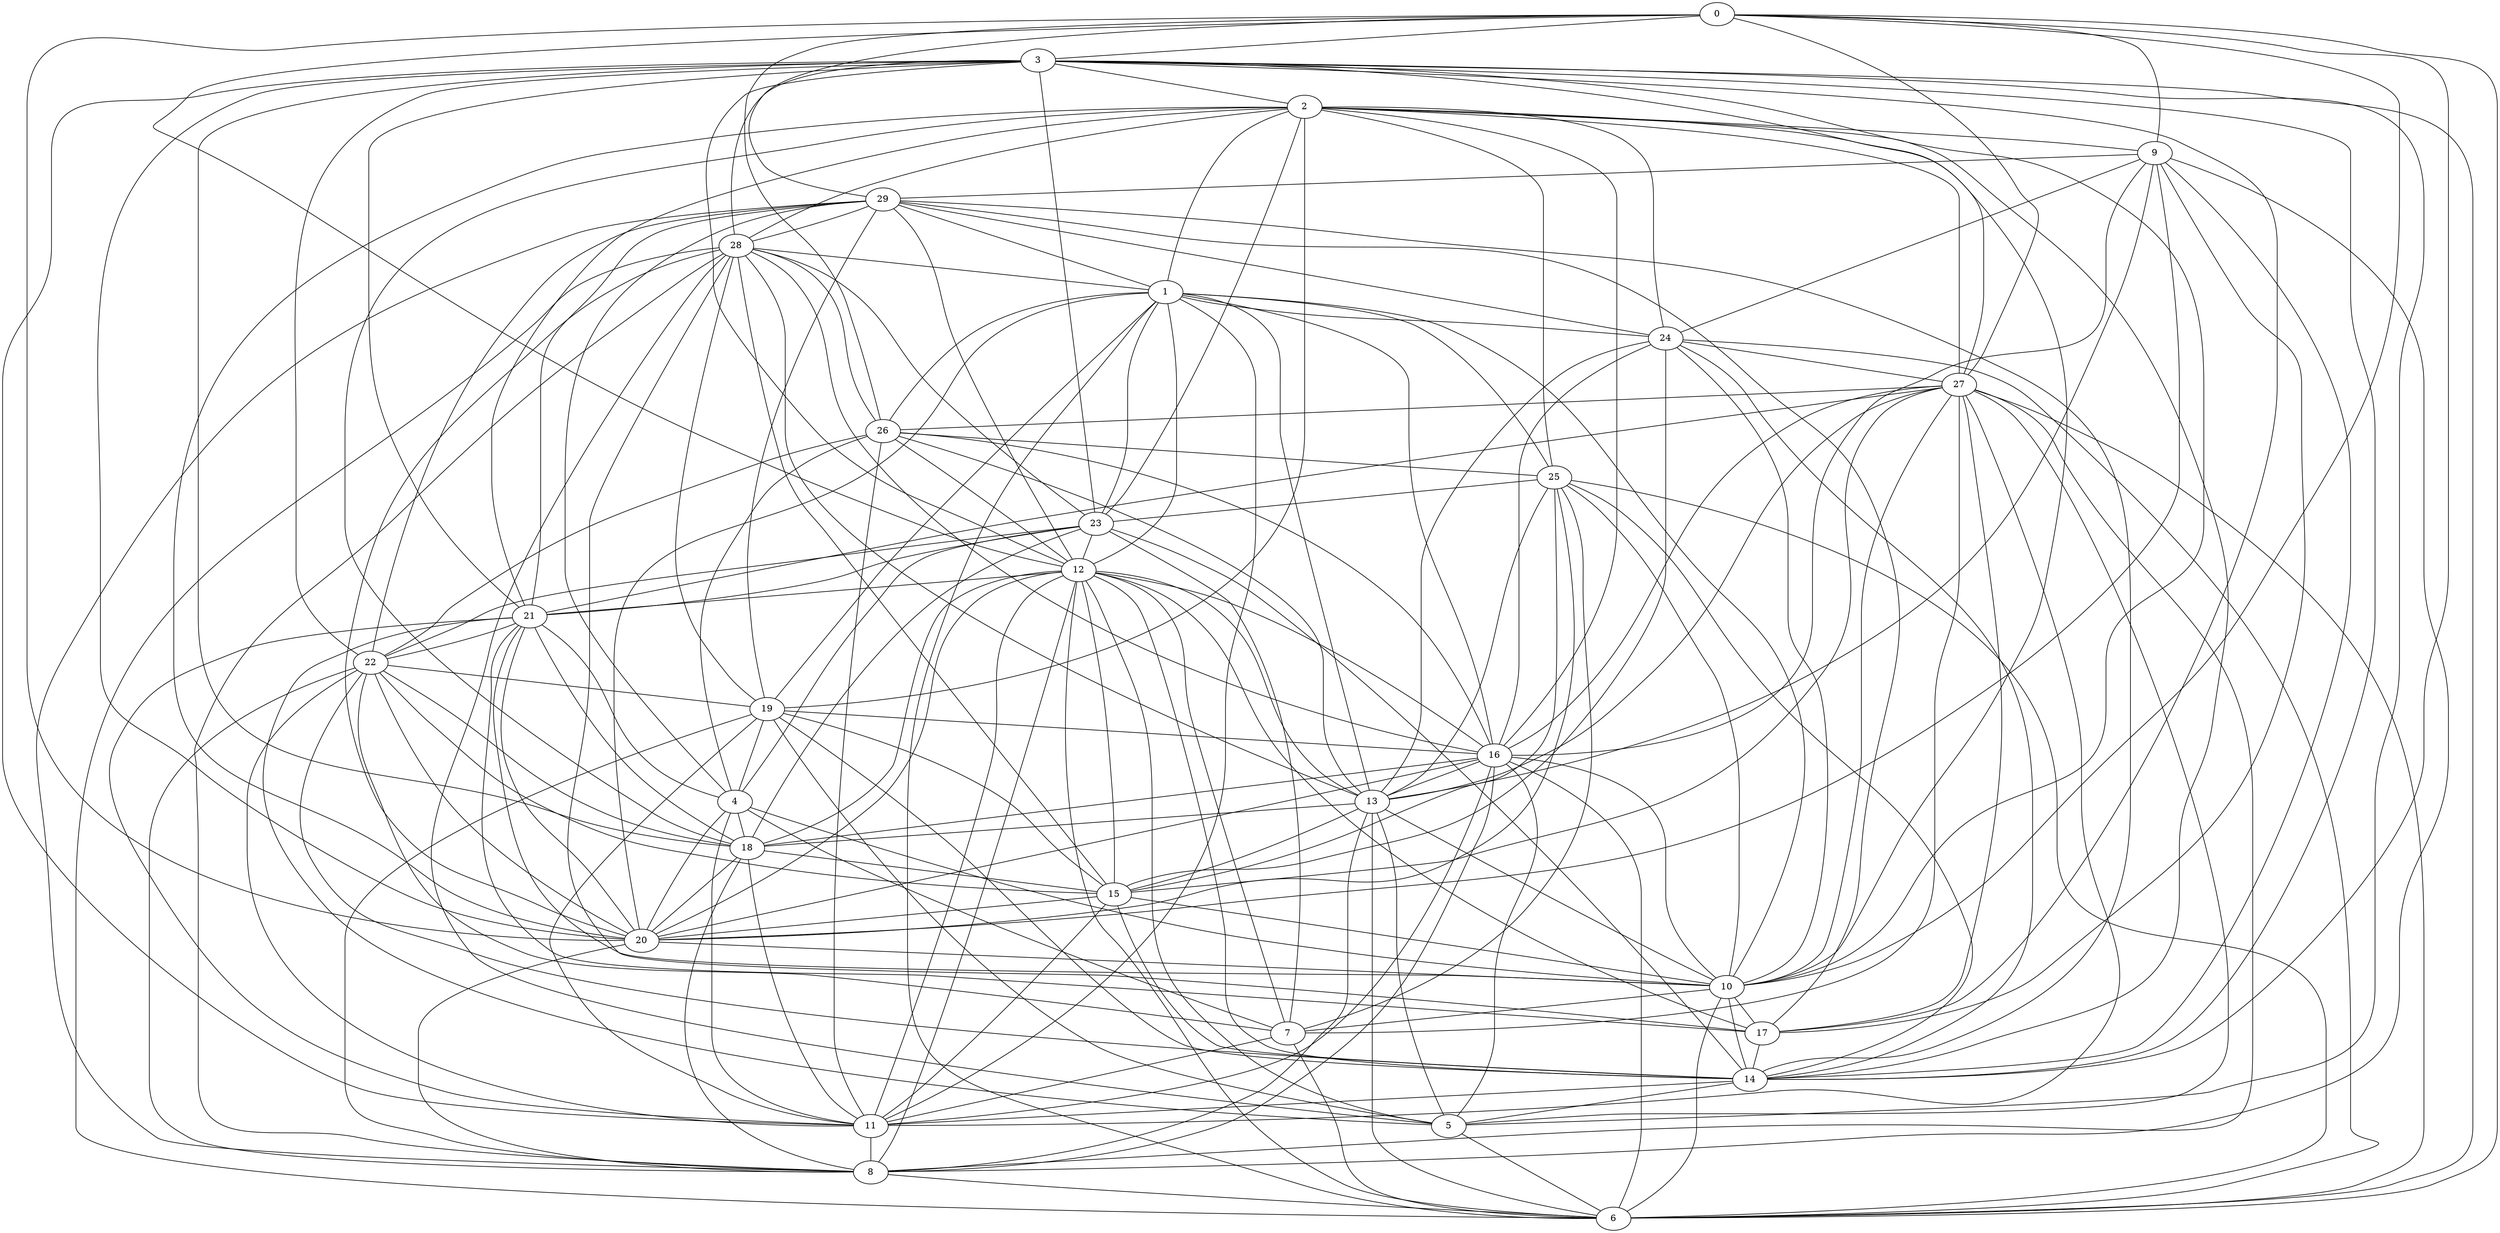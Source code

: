 strict graph G {
0;
1;
2;
3;
4;
5;
6;
7;
8;
9;
10;
11;
12;
13;
14;
15;
16;
17;
18;
19;
20;
21;
22;
23;
24;
25;
26;
27;
28;
29;
28 -- 6;
0 -- 20;
23 -- 7;
13 -- 25;
27 -- 3;
15 -- 13;
12 -- 26;
27 -- 8;
25 -- 10;
10 -- 2;
20 -- 3;
20 -- 22;
5 -- 27;
9 -- 16;
16 -- 13;
20 -- 18;
18 -- 2;
27 -- 6;
24 -- 2;
28 -- 1;
29 -- 24;
25 -- 1;
1 -- 6;
5 -- 6;
2 -- 21;
18 -- 22;
6 -- 10;
15 -- 24;
7 -- 27;
14 -- 9;
26 -- 1;
2 -- 9;
29 -- 8;
26 -- 0;
25 -- 23;
16 -- 6;
1 -- 13;
11 -- 3;
29 -- 1;
12 -- 20;
19 -- 11;
26 -- 16;
5 -- 21;
23 -- 12;
12 -- 11;
13 -- 12;
14 -- 5;
18 -- 23;
1 -- 11;
26 -- 25;
4 -- 7;
4 -- 10;
15 -- 25;
24 -- 27;
27 -- 26;
1 -- 12;
22 -- 14;
21 -- 27;
8 -- 6;
10 -- 21;
8 -- 9;
4 -- 11;
16 -- 1;
1 -- 24;
27 -- 0;
14 -- 0;
21 -- 23;
19 -- 16;
7 -- 6;
0 -- 12;
29 -- 22;
10 -- 13;
29 -- 4;
4 -- 18;
12 -- 6;
26 -- 13;
10 -- 7;
0 -- 3;
11 -- 27;
28 -- 3;
27 -- 10;
18 -- 16;
11 -- 8;
20 -- 10;
14 -- 25;
28 -- 19;
8 -- 13;
22 -- 23;
7 -- 25;
22 -- 26;
21 -- 20;
20 -- 9;
1 -- 20;
28 -- 13;
19 -- 15;
15 -- 12;
22 -- 3;
17 -- 28;
4 -- 23;
7 -- 12;
15 -- 11;
24 -- 6;
22 -- 7;
2 -- 27;
18 -- 15;
9 -- 29;
21 -- 22;
18 -- 12;
29 -- 19;
1 -- 2;
16 -- 12;
14 -- 3;
19 -- 2;
14 -- 29;
13 -- 9;
27 -- 13;
28 -- 26;
22 -- 19;
2 -- 20;
21 -- 3;
10 -- 3;
2 -- 25;
6 -- 0;
18 -- 21;
17 -- 21;
16 -- 10;
9 -- 0;
6 -- 25;
20 -- 16;
22 -- 8;
3 -- 18;
14 -- 10;
16 -- 8;
4 -- 21;
12 -- 8;
18 -- 11;
5 -- 13;
1 -- 23;
18 -- 8;
12 -- 3;
5 -- 28;
24 -- 13;
0 -- 10;
3 -- 17;
15 -- 20;
29 -- 12;
16 -- 24;
29 -- 17;
12 -- 21;
23 -- 3;
20 -- 8;
28 -- 2;
6 -- 3;
28 -- 15;
11 -- 26;
13 -- 18;
27 -- 16;
22 -- 15;
20 -- 25;
14 -- 19;
17 -- 27;
5 -- 16;
10 -- 1;
3 -- 5;
21 -- 29;
14 -- 12;
29 -- 28;
2 -- 14;
10 -- 17;
11 -- 16;
5 -- 19;
7 -- 11;
6 -- 13;
12 -- 17;
12 -- 5;
16 -- 2;
23 -- 28;
19 -- 8;
20 -- 28;
1 -- 19;
29 -- 0;
9 -- 24;
4 -- 26;
4 -- 20;
14 -- 11;
24 -- 10;
15 -- 10;
14 -- 23;
14 -- 15;
24 -- 14;
27 -- 15;
22 -- 11;
28 -- 8;
28 -- 16;
11 -- 21;
23 -- 2;
9 -- 17;
17 -- 14;
3 -- 2;
19 -- 4;
}
